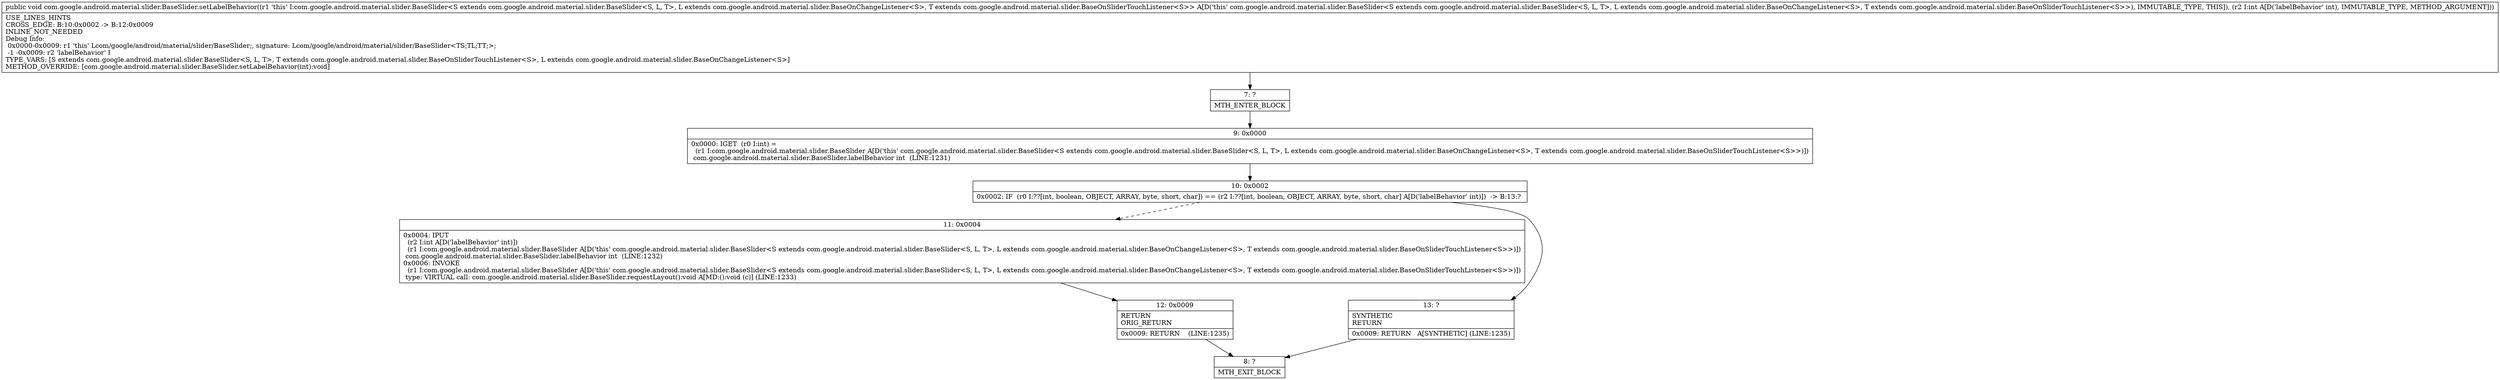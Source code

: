 digraph "CFG forcom.google.android.material.slider.BaseSlider.setLabelBehavior(I)V" {
Node_7 [shape=record,label="{7\:\ ?|MTH_ENTER_BLOCK\l}"];
Node_9 [shape=record,label="{9\:\ 0x0000|0x0000: IGET  (r0 I:int) = \l  (r1 I:com.google.android.material.slider.BaseSlider A[D('this' com.google.android.material.slider.BaseSlider\<S extends com.google.android.material.slider.BaseSlider\<S, L, T\>, L extends com.google.android.material.slider.BaseOnChangeListener\<S\>, T extends com.google.android.material.slider.BaseOnSliderTouchListener\<S\>\>)])\l com.google.android.material.slider.BaseSlider.labelBehavior int  (LINE:1231)\l}"];
Node_10 [shape=record,label="{10\:\ 0x0002|0x0002: IF  (r0 I:??[int, boolean, OBJECT, ARRAY, byte, short, char]) == (r2 I:??[int, boolean, OBJECT, ARRAY, byte, short, char] A[D('labelBehavior' int)])  \-\> B:13:? \l}"];
Node_11 [shape=record,label="{11\:\ 0x0004|0x0004: IPUT  \l  (r2 I:int A[D('labelBehavior' int)])\l  (r1 I:com.google.android.material.slider.BaseSlider A[D('this' com.google.android.material.slider.BaseSlider\<S extends com.google.android.material.slider.BaseSlider\<S, L, T\>, L extends com.google.android.material.slider.BaseOnChangeListener\<S\>, T extends com.google.android.material.slider.BaseOnSliderTouchListener\<S\>\>)])\l com.google.android.material.slider.BaseSlider.labelBehavior int  (LINE:1232)\l0x0006: INVOKE  \l  (r1 I:com.google.android.material.slider.BaseSlider A[D('this' com.google.android.material.slider.BaseSlider\<S extends com.google.android.material.slider.BaseSlider\<S, L, T\>, L extends com.google.android.material.slider.BaseOnChangeListener\<S\>, T extends com.google.android.material.slider.BaseOnSliderTouchListener\<S\>\>)])\l type: VIRTUAL call: com.google.android.material.slider.BaseSlider.requestLayout():void A[MD:():void (c)] (LINE:1233)\l}"];
Node_12 [shape=record,label="{12\:\ 0x0009|RETURN\lORIG_RETURN\l|0x0009: RETURN    (LINE:1235)\l}"];
Node_8 [shape=record,label="{8\:\ ?|MTH_EXIT_BLOCK\l}"];
Node_13 [shape=record,label="{13\:\ ?|SYNTHETIC\lRETURN\l|0x0009: RETURN   A[SYNTHETIC] (LINE:1235)\l}"];
MethodNode[shape=record,label="{public void com.google.android.material.slider.BaseSlider.setLabelBehavior((r1 'this' I:com.google.android.material.slider.BaseSlider\<S extends com.google.android.material.slider.BaseSlider\<S, L, T\>, L extends com.google.android.material.slider.BaseOnChangeListener\<S\>, T extends com.google.android.material.slider.BaseOnSliderTouchListener\<S\>\> A[D('this' com.google.android.material.slider.BaseSlider\<S extends com.google.android.material.slider.BaseSlider\<S, L, T\>, L extends com.google.android.material.slider.BaseOnChangeListener\<S\>, T extends com.google.android.material.slider.BaseOnSliderTouchListener\<S\>\>), IMMUTABLE_TYPE, THIS]), (r2 I:int A[D('labelBehavior' int), IMMUTABLE_TYPE, METHOD_ARGUMENT]))  | USE_LINES_HINTS\lCROSS_EDGE: B:10:0x0002 \-\> B:12:0x0009\lINLINE_NOT_NEEDED\lDebug Info:\l  0x0000\-0x0009: r1 'this' Lcom\/google\/android\/material\/slider\/BaseSlider;, signature: Lcom\/google\/android\/material\/slider\/BaseSlider\<TS;TL;TT;\>;\l  \-1 \-0x0009: r2 'labelBehavior' I\lTYPE_VARS: [S extends com.google.android.material.slider.BaseSlider\<S, L, T\>, T extends com.google.android.material.slider.BaseOnSliderTouchListener\<S\>, L extends com.google.android.material.slider.BaseOnChangeListener\<S\>]\lMETHOD_OVERRIDE: [com.google.android.material.slider.BaseSlider.setLabelBehavior(int):void]\l}"];
MethodNode -> Node_7;Node_7 -> Node_9;
Node_9 -> Node_10;
Node_10 -> Node_11[style=dashed];
Node_10 -> Node_13;
Node_11 -> Node_12;
Node_12 -> Node_8;
Node_13 -> Node_8;
}


